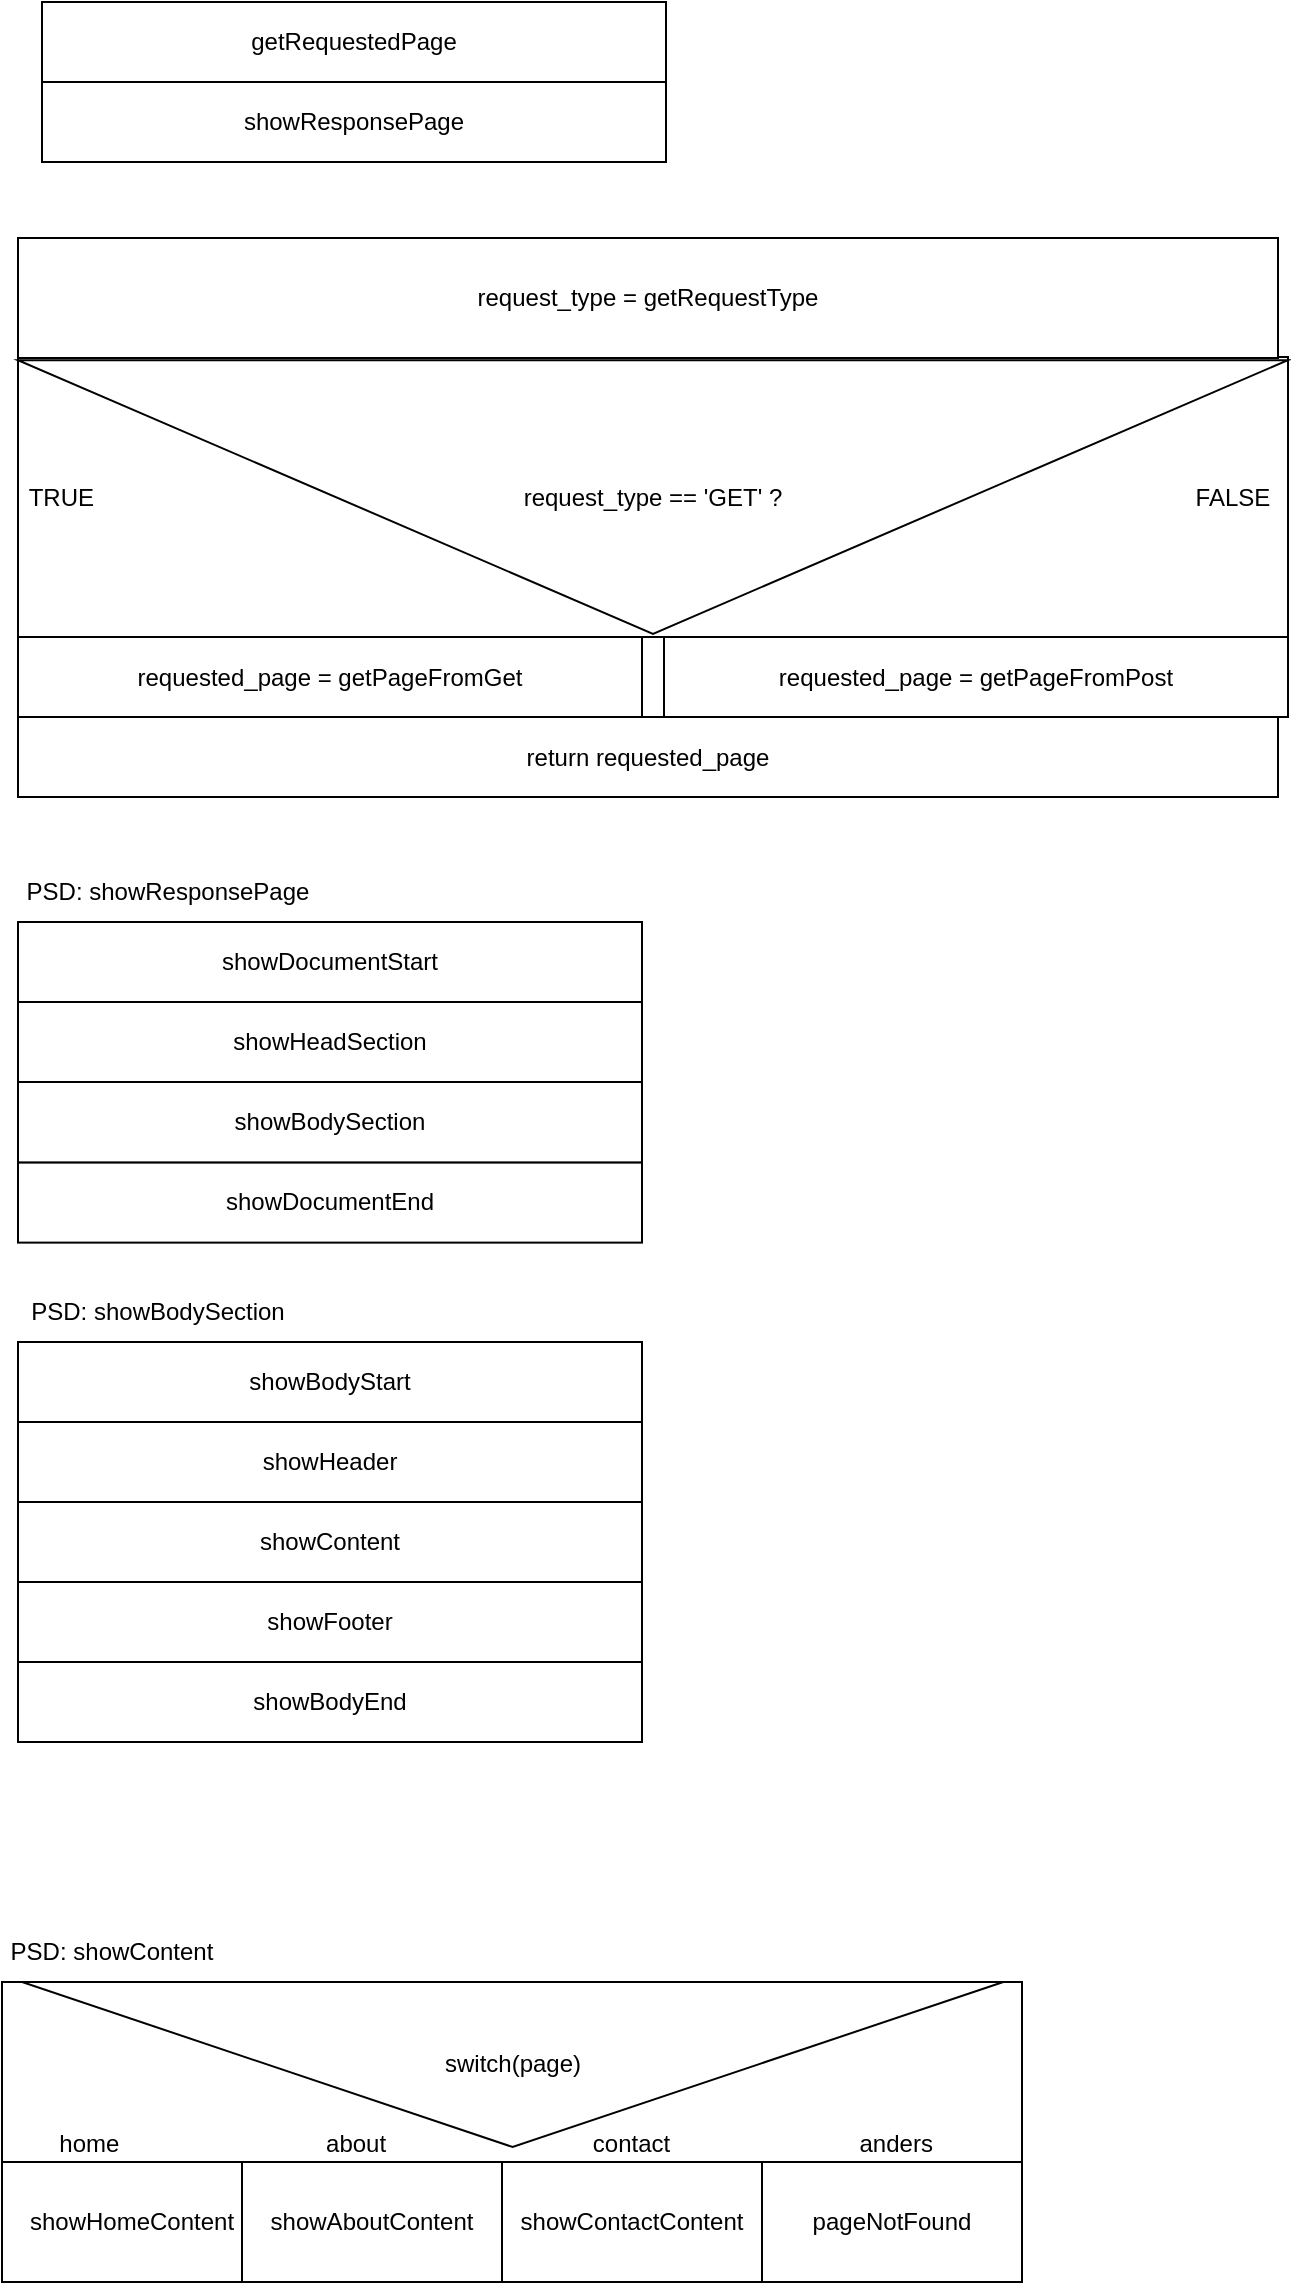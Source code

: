 <mxfile>
    <diagram id="D6tH83auqqzQFlk_k505" name="Page-1">
        <mxGraphModel dx="785" dy="1706" grid="1" gridSize="10" guides="1" tooltips="1" connect="1" arrows="1" fold="1" page="1" pageScale="1" pageWidth="850" pageHeight="1100" math="0" shadow="0">
            <root>
                <mxCell id="0"/>
                <mxCell id="1" parent="0"/>
                <mxCell id="2" value="requested_page = getPageFromGet" style="rounded=0;whiteSpace=wrap;html=1;" parent="1" vertex="1">
                    <mxGeometry x="108" y="117.5" width="312" height="40" as="geometry"/>
                </mxCell>
                <mxCell id="3" value="return requested_page" style="rounded=0;whiteSpace=wrap;html=1;" parent="1" vertex="1">
                    <mxGeometry x="108" y="157.5" width="630" height="40" as="geometry"/>
                </mxCell>
                <mxCell id="4" value="showDocumentStart" style="rounded=0;whiteSpace=wrap;html=1;" parent="1" vertex="1">
                    <mxGeometry x="108" y="260" width="312" height="40" as="geometry"/>
                </mxCell>
                <mxCell id="5" value="showHeadSection" style="rounded=0;whiteSpace=wrap;html=1;" parent="1" vertex="1">
                    <mxGeometry x="108" y="300" width="312" height="40" as="geometry"/>
                </mxCell>
                <mxCell id="6" value="showBodySection" style="rounded=0;whiteSpace=wrap;html=1;" parent="1" vertex="1">
                    <mxGeometry x="108" y="340" width="312" height="40.31" as="geometry"/>
                </mxCell>
                <mxCell id="7" value="showDocumentEnd" style="rounded=0;whiteSpace=wrap;html=1;" parent="1" vertex="1">
                    <mxGeometry x="108" y="380.31" width="312" height="40" as="geometry"/>
                </mxCell>
                <mxCell id="9" value="showBodyStart" style="rounded=0;whiteSpace=wrap;html=1;" parent="1" vertex="1">
                    <mxGeometry x="108" y="470" width="312" height="40" as="geometry"/>
                </mxCell>
                <mxCell id="10" value="showHeader" style="rounded=0;whiteSpace=wrap;html=1;" parent="1" vertex="1">
                    <mxGeometry x="108" y="510" width="312" height="40" as="geometry"/>
                </mxCell>
                <mxCell id="11" value="showContent" style="rounded=0;whiteSpace=wrap;html=1;" parent="1" vertex="1">
                    <mxGeometry x="108" y="550" width="312" height="40" as="geometry"/>
                </mxCell>
                <mxCell id="16" value="PSD: showResponsePage" style="text;html=1;strokeColor=none;fillColor=none;align=center;verticalAlign=middle;whiteSpace=wrap;rounded=0;" parent="1" vertex="1">
                    <mxGeometry x="108" y="230" width="150" height="30" as="geometry"/>
                </mxCell>
                <mxCell id="17" value="PSD: showBodySection" style="text;html=1;strokeColor=none;fillColor=none;align=center;verticalAlign=middle;whiteSpace=wrap;rounded=0;" parent="1" vertex="1">
                    <mxGeometry x="108" y="440" width="140" height="30" as="geometry"/>
                </mxCell>
                <mxCell id="19" value="&amp;nbsp;TRUE&lt;span style=&quot;white-space: pre;&quot;&gt;&#9;&lt;/span&gt;&lt;span style=&quot;white-space: pre;&quot;&gt;&#9;&lt;/span&gt;&lt;span style=&quot;white-space: pre;&quot;&gt;&#9;&lt;/span&gt;&lt;span style=&quot;white-space: pre;&quot;&gt;&#9;&lt;/span&gt;&lt;span style=&quot;white-space: pre;&quot;&gt;&#9;&lt;/span&gt;&lt;span style=&quot;white-space: pre;&quot;&gt;&#9;&lt;/span&gt;&lt;span style=&quot;white-space: pre;&quot;&gt;&#9;&lt;/span&gt;&lt;span style=&quot;white-space: pre;&quot;&gt;&#9;&lt;/span&gt;&lt;span style=&quot;white-space: pre;&quot;&gt;&#9;&lt;/span&gt;&lt;span style=&quot;white-space: pre;&quot;&gt;&#9;&lt;/span&gt;&lt;span style=&quot;white-space: pre;&quot;&gt;&#9;&lt;/span&gt;&lt;span style=&quot;white-space: pre;&quot;&gt;&#9;&lt;/span&gt;&lt;span style=&quot;white-space: pre;&quot;&gt;&#9;&lt;/span&gt;&lt;span style=&quot;white-space: pre;&quot;&gt;&#9;&lt;/span&gt;&lt;span style=&quot;white-space: pre;&quot;&gt;&#9;&lt;/span&gt;&lt;span style=&quot;white-space: pre;&quot;&gt;&#9;&lt;/span&gt;&lt;span style=&quot;white-space: pre;&quot;&gt;&#9;&lt;/span&gt;&lt;span style=&quot;white-space: pre;&quot;&gt;&#9;&lt;/span&gt;&lt;span style=&quot;white-space: pre;&quot;&gt;&#9;&lt;/span&gt;&lt;span style=&quot;white-space: pre;&quot;&gt;&#9;&lt;/span&gt;&lt;span style=&quot;white-space: pre;&quot;&gt;&#9;&lt;/span&gt;FALSE" style="rounded=0;whiteSpace=wrap;html=1;align=left;" parent="1" vertex="1">
                    <mxGeometry x="108" y="-22.5" width="635" height="140" as="geometry"/>
                </mxCell>
                <mxCell id="20" value="&lt;div style=&quot;&quot;&gt;request_type == 'GET' ?&lt;/div&gt;" style="triangle;whiteSpace=wrap;html=1;rotation=90;align=center;verticalAlign=middle;horizontal=0;" parent="1" vertex="1">
                    <mxGeometry x="357.07" y="-270" width="136.87" height="635" as="geometry"/>
                </mxCell>
                <mxCell id="25" value="getRequestedPage" style="rounded=0;whiteSpace=wrap;html=1;" vertex="1" parent="1">
                    <mxGeometry x="120" y="-200" width="312" height="40" as="geometry"/>
                </mxCell>
                <mxCell id="26" value="showResponsePage" style="rounded=0;whiteSpace=wrap;html=1;" vertex="1" parent="1">
                    <mxGeometry x="120" y="-160" width="312" height="40" as="geometry"/>
                </mxCell>
                <mxCell id="31" value="PSD: showContent" style="text;html=1;strokeColor=none;fillColor=none;align=center;verticalAlign=middle;whiteSpace=wrap;rounded=0;" vertex="1" parent="1">
                    <mxGeometry x="100" y="760" width="110" height="30" as="geometry"/>
                </mxCell>
                <mxCell id="32" value="&lt;span style=&quot;white-space: pre;&quot;&gt;&#9;&lt;/span&gt;home&lt;span style=&quot;white-space: pre;&quot;&gt;&#9;&lt;/span&gt;&lt;span style=&quot;white-space: pre;&quot;&gt;&#9;&lt;span style=&quot;white-space: pre;&quot;&gt;&#9;&lt;span style=&quot;white-space: pre;&quot;&gt;&#9;&lt;/span&gt;&lt;/span&gt;&lt;/span&gt;about&lt;span style=&quot;white-space: pre;&quot;&gt;&#9;&lt;/span&gt;&lt;span style=&quot;white-space: pre;&quot;&gt;&#9;&lt;/span&gt;&lt;span style=&quot;white-space: pre;&quot;&gt;&#9;&lt;/span&gt;&amp;nbsp; &amp;nbsp; &amp;nbsp;&lt;span style=&quot;white-space: pre;&quot;&gt;&#9;&lt;/span&gt;contact&amp;nbsp; &amp;nbsp; &amp;nbsp; &amp;nbsp;&lt;span style=&quot;white-space: pre;&quot;&gt;&#9;&lt;span style=&quot;white-space: pre;&quot;&gt;&#9;&lt;/span&gt;&lt;span style=&quot;white-space: pre;&quot;&gt;&#9;&lt;/span&gt;&lt;/span&gt;anders" style="rounded=0;whiteSpace=wrap;html=1;verticalAlign=bottom;align=left;" vertex="1" parent="1">
                    <mxGeometry x="100" y="790" width="510" height="90" as="geometry"/>
                </mxCell>
                <mxCell id="38" value="showHomeContent" style="rounded=0;whiteSpace=wrap;html=1;" vertex="1" parent="1">
                    <mxGeometry x="100" y="880" width="130" height="60" as="geometry"/>
                </mxCell>
                <mxCell id="39" value="showAboutContent" style="rounded=0;whiteSpace=wrap;html=1;" vertex="1" parent="1">
                    <mxGeometry x="220" y="880" width="130" height="60" as="geometry"/>
                </mxCell>
                <mxCell id="40" value="showContactContent" style="rounded=0;whiteSpace=wrap;html=1;" vertex="1" parent="1">
                    <mxGeometry x="350" y="880" width="130" height="60" as="geometry"/>
                </mxCell>
                <mxCell id="42" value="switch(page)" style="triangle;whiteSpace=wrap;html=1;rotation=90;horizontal=0;" vertex="1" parent="1">
                    <mxGeometry x="314.07" y="585.94" width="82.5" height="490.63" as="geometry"/>
                </mxCell>
                <mxCell id="43" value="pageNotFound" style="rounded=0;whiteSpace=wrap;html=1;" vertex="1" parent="1">
                    <mxGeometry x="480" y="880" width="130" height="60" as="geometry"/>
                </mxCell>
                <mxCell id="44" value="request_type = getRequestType" style="rounded=0;whiteSpace=wrap;html=1;" vertex="1" parent="1">
                    <mxGeometry x="108" y="-82" width="630" height="60" as="geometry"/>
                </mxCell>
                <mxCell id="45" value="requested_page = getPageFromPost" style="rounded=0;whiteSpace=wrap;html=1;" vertex="1" parent="1">
                    <mxGeometry x="431" y="117.5" width="312" height="40" as="geometry"/>
                </mxCell>
                <mxCell id="46" value="showFooter" style="rounded=0;whiteSpace=wrap;html=1;" vertex="1" parent="1">
                    <mxGeometry x="108" y="590" width="312" height="40" as="geometry"/>
                </mxCell>
                <mxCell id="47" value="showBodyEnd" style="rounded=0;whiteSpace=wrap;html=1;" vertex="1" parent="1">
                    <mxGeometry x="108" y="630" width="312" height="40" as="geometry"/>
                </mxCell>
            </root>
        </mxGraphModel>
    </diagram>
</mxfile>